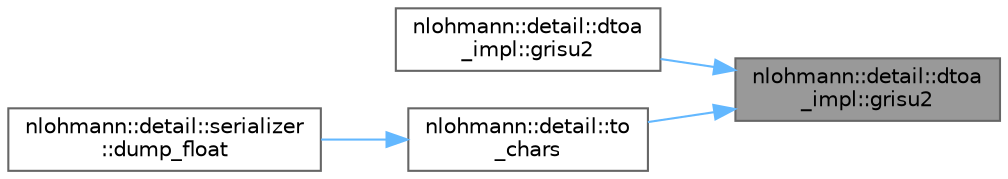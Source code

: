digraph "nlohmann::detail::dtoa_impl::grisu2"
{
 // LATEX_PDF_SIZE
  bgcolor="transparent";
  edge [fontname=Helvetica,fontsize=10,labelfontname=Helvetica,labelfontsize=10];
  node [fontname=Helvetica,fontsize=10,shape=box,height=0.2,width=0.4];
  rankdir="RL";
  Node1 [label="nlohmann::detail::dtoa\l_impl::grisu2",height=0.2,width=0.4,color="gray40", fillcolor="grey60", style="filled", fontcolor="black",tooltip=" "];
  Node1 -> Node2 [dir="back",color="steelblue1",style="solid"];
  Node2 [label="nlohmann::detail::dtoa\l_impl::grisu2",height=0.2,width=0.4,color="grey40", fillcolor="white", style="filled",URL="$a00479.html#aab7a9670a4f4704a5d0347ad7588576b",tooltip=" "];
  Node1 -> Node3 [dir="back",color="steelblue1",style="solid"];
  Node3 [label="nlohmann::detail::to\l_chars",height=0.2,width=0.4,color="grey40", fillcolor="white", style="filled",URL="$a00477.html#a4ceeb4ec7f2cd493dd9cf328044c1e3c",tooltip="generates a decimal representation of the floating-point number value in [first, last)."];
  Node3 -> Node4 [dir="back",color="steelblue1",style="solid"];
  Node4 [label="nlohmann::detail::serializer\l::dump_float",height=0.2,width=0.4,color="grey40", fillcolor="white", style="filled",URL="$a02055.html#a24b0fe45dc774441237bde198a133d8a",tooltip=" "];
}
